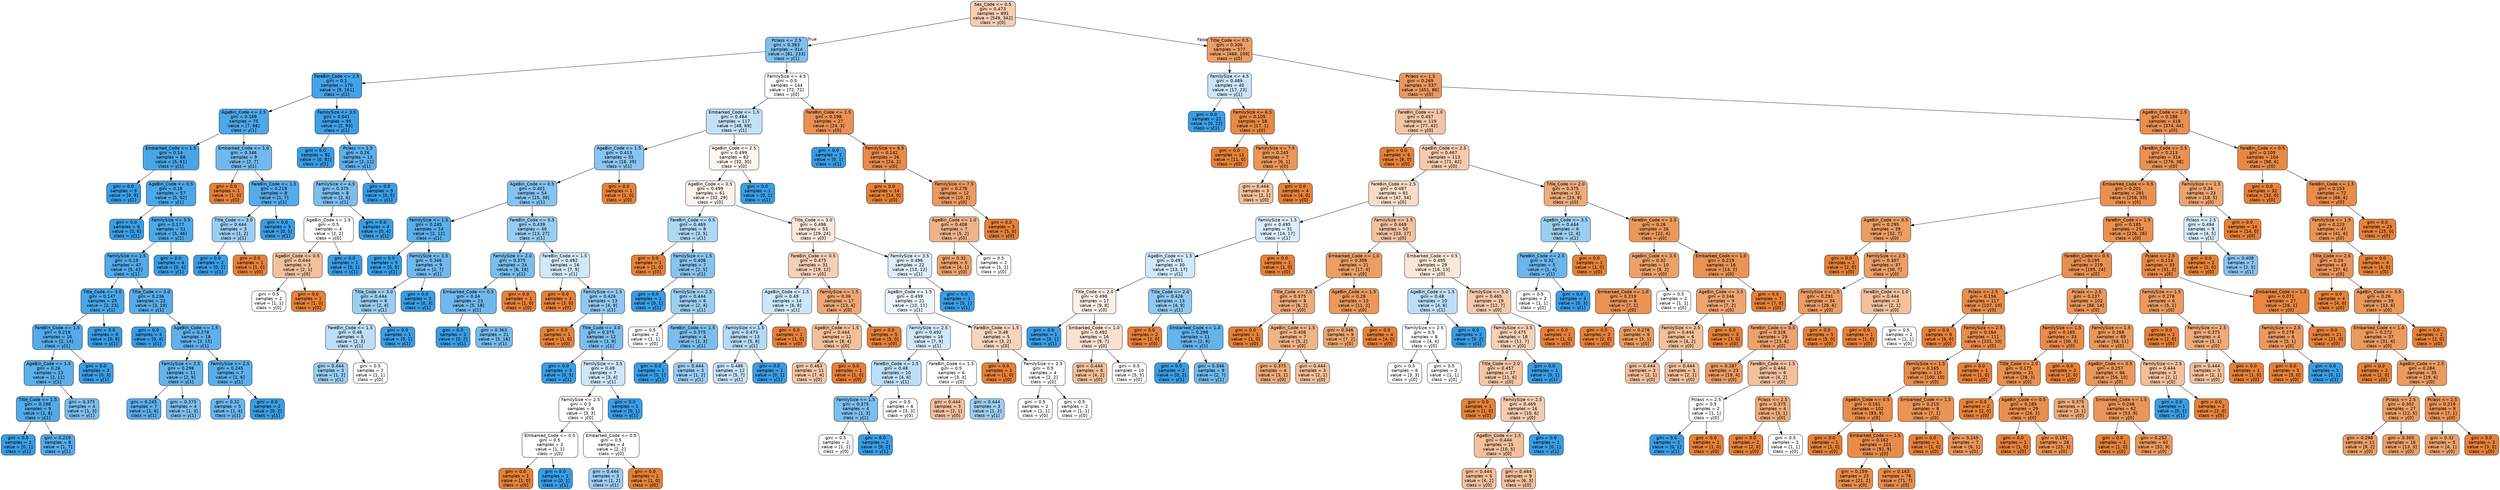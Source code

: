 digraph Tree {
node [shape=box, style="filled, rounded", color="black", fontname=helvetica] ;
edge [fontname=helvetica] ;
0 [label="Sex_Code <= 0.5\ngini = 0.473\nsamples = 891\nvalue = [549, 342]\nclass = y[0]", fillcolor="#e5813960"] ;
1 [label="Pclass <= 2.5\ngini = 0.383\nsamples = 314\nvalue = [81, 233]\nclass = y[1]", fillcolor="#399de5a6"] ;
0 -> 1 [labeldistance=2.5, labelangle=45, headlabel="True"] ;
2 [label="FareBin_Code <= 2.5\ngini = 0.1\nsamples = 170\nvalue = [9, 161]\nclass = y[1]", fillcolor="#399de5f1"] ;
1 -> 2 ;
3 [label="AgeBin_Code <= 2.5\ngini = 0.169\nsamples = 75\nvalue = [7, 68]\nclass = y[1]", fillcolor="#399de5e5"] ;
2 -> 3 ;
4 [label="Embarked_Code <= 1.5\ngini = 0.14\nsamples = 66\nvalue = [5, 61]\nclass = y[1]", fillcolor="#399de5ea"] ;
3 -> 4 ;
5 [label="gini = 0.0\nsamples = 9\nvalue = [0, 9]\nclass = y[1]", fillcolor="#399de5ff"] ;
4 -> 5 ;
6 [label="AgeBin_Code <= 0.5\ngini = 0.16\nsamples = 57\nvalue = [5, 52]\nclass = y[1]", fillcolor="#399de5e6"] ;
4 -> 6 ;
7 [label="gini = 0.0\nsamples = 6\nvalue = [0, 6]\nclass = y[1]", fillcolor="#399de5ff"] ;
6 -> 7 ;
8 [label="FamilySize <= 3.5\ngini = 0.177\nsamples = 51\nvalue = [5, 46]\nclass = y[1]", fillcolor="#399de5e3"] ;
6 -> 8 ;
9 [label="FamilySize <= 1.5\ngini = 0.19\nsamples = 47\nvalue = [5, 42]\nclass = y[1]", fillcolor="#399de5e1"] ;
8 -> 9 ;
10 [label="Title_Code <= 3.0\ngini = 0.147\nsamples = 25\nvalue = [2, 23]\nclass = y[1]", fillcolor="#399de5e9"] ;
9 -> 10 ;
11 [label="FareBin_Code <= 1.5\ngini = 0.219\nsamples = 16\nvalue = [2, 14]\nclass = y[1]", fillcolor="#399de5db"] ;
10 -> 11 ;
12 [label="AgeBin_Code <= 1.5\ngini = 0.26\nsamples = 13\nvalue = [2, 11]\nclass = y[1]", fillcolor="#399de5d1"] ;
11 -> 12 ;
13 [label="Title_Code <= 1.5\ngini = 0.198\nsamples = 9\nvalue = [1, 8]\nclass = y[1]", fillcolor="#399de5df"] ;
12 -> 13 ;
14 [label="gini = 0.0\nsamples = 1\nvalue = [0, 1]\nclass = y[1]", fillcolor="#399de5ff"] ;
13 -> 14 ;
15 [label="gini = 0.219\nsamples = 8\nvalue = [1, 7]\nclass = y[1]", fillcolor="#399de5db"] ;
13 -> 15 ;
16 [label="gini = 0.375\nsamples = 4\nvalue = [1, 3]\nclass = y[1]", fillcolor="#399de5aa"] ;
12 -> 16 ;
17 [label="gini = 0.0\nsamples = 3\nvalue = [0, 3]\nclass = y[1]", fillcolor="#399de5ff"] ;
11 -> 17 ;
18 [label="gini = 0.0\nsamples = 9\nvalue = [0, 9]\nclass = y[1]", fillcolor="#399de5ff"] ;
10 -> 18 ;
19 [label="Title_Code <= 3.0\ngini = 0.236\nsamples = 22\nvalue = [3, 19]\nclass = y[1]", fillcolor="#399de5d7"] ;
9 -> 19 ;
20 [label="gini = 0.0\nsamples = 4\nvalue = [0, 4]\nclass = y[1]", fillcolor="#399de5ff"] ;
19 -> 20 ;
21 [label="AgeBin_Code <= 1.5\ngini = 0.278\nsamples = 18\nvalue = [3, 15]\nclass = y[1]", fillcolor="#399de5cc"] ;
19 -> 21 ;
22 [label="FamilySize <= 2.5\ngini = 0.298\nsamples = 11\nvalue = [2, 9]\nclass = y[1]", fillcolor="#399de5c6"] ;
21 -> 22 ;
23 [label="gini = 0.245\nsamples = 7\nvalue = [1, 6]\nclass = y[1]", fillcolor="#399de5d4"] ;
22 -> 23 ;
24 [label="gini = 0.375\nsamples = 4\nvalue = [1, 3]\nclass = y[1]", fillcolor="#399de5aa"] ;
22 -> 24 ;
25 [label="FamilySize <= 2.5\ngini = 0.245\nsamples = 7\nvalue = [1, 6]\nclass = y[1]", fillcolor="#399de5d4"] ;
21 -> 25 ;
26 [label="gini = 0.32\nsamples = 5\nvalue = [1, 4]\nclass = y[1]", fillcolor="#399de5bf"] ;
25 -> 26 ;
27 [label="gini = 0.0\nsamples = 2\nvalue = [0, 2]\nclass = y[1]", fillcolor="#399de5ff"] ;
25 -> 27 ;
28 [label="gini = 0.0\nsamples = 4\nvalue = [0, 4]\nclass = y[1]", fillcolor="#399de5ff"] ;
8 -> 28 ;
29 [label="Embarked_Code <= 1.0\ngini = 0.346\nsamples = 9\nvalue = [2, 7]\nclass = y[1]", fillcolor="#399de5b6"] ;
3 -> 29 ;
30 [label="gini = 0.0\nsamples = 1\nvalue = [1, 0]\nclass = y[0]", fillcolor="#e58139ff"] ;
29 -> 30 ;
31 [label="FareBin_Code <= 1.5\ngini = 0.219\nsamples = 8\nvalue = [1, 7]\nclass = y[1]", fillcolor="#399de5db"] ;
29 -> 31 ;
32 [label="Title_Code <= 3.0\ngini = 0.444\nsamples = 3\nvalue = [1, 2]\nclass = y[1]", fillcolor="#399de57f"] ;
31 -> 32 ;
33 [label="gini = 0.0\nsamples = 2\nvalue = [0, 2]\nclass = y[1]", fillcolor="#399de5ff"] ;
32 -> 33 ;
34 [label="gini = 0.0\nsamples = 1\nvalue = [1, 0]\nclass = y[0]", fillcolor="#e58139ff"] ;
32 -> 34 ;
35 [label="gini = 0.0\nsamples = 5\nvalue = [0, 5]\nclass = y[1]", fillcolor="#399de5ff"] ;
31 -> 35 ;
36 [label="FamilySize <= 3.5\ngini = 0.041\nsamples = 95\nvalue = [2, 93]\nclass = y[1]", fillcolor="#399de5fa"] ;
2 -> 36 ;
37 [label="gini = 0.0\nsamples = 82\nvalue = [0, 82]\nclass = y[1]", fillcolor="#399de5ff"] ;
36 -> 37 ;
38 [label="Pclass <= 1.5\ngini = 0.26\nsamples = 13\nvalue = [2, 11]\nclass = y[1]", fillcolor="#399de5d1"] ;
36 -> 38 ;
39 [label="FamilySize <= 4.5\ngini = 0.375\nsamples = 8\nvalue = [2, 6]\nclass = y[1]", fillcolor="#399de5aa"] ;
38 -> 39 ;
40 [label="AgeBin_Code <= 1.5\ngini = 0.5\nsamples = 4\nvalue = [2, 2]\nclass = y[0]", fillcolor="#e5813900"] ;
39 -> 40 ;
41 [label="AgeBin_Code <= 0.5\ngini = 0.444\nsamples = 3\nvalue = [2, 1]\nclass = y[0]", fillcolor="#e581397f"] ;
40 -> 41 ;
42 [label="gini = 0.5\nsamples = 2\nvalue = [1, 1]\nclass = y[0]", fillcolor="#e5813900"] ;
41 -> 42 ;
43 [label="gini = 0.0\nsamples = 1\nvalue = [1, 0]\nclass = y[0]", fillcolor="#e58139ff"] ;
41 -> 43 ;
44 [label="gini = 0.0\nsamples = 1\nvalue = [0, 1]\nclass = y[1]", fillcolor="#399de5ff"] ;
40 -> 44 ;
45 [label="gini = 0.0\nsamples = 4\nvalue = [0, 4]\nclass = y[1]", fillcolor="#399de5ff"] ;
39 -> 45 ;
46 [label="gini = 0.0\nsamples = 5\nvalue = [0, 5]\nclass = y[1]", fillcolor="#399de5ff"] ;
38 -> 46 ;
47 [label="FamilySize <= 4.5\ngini = 0.5\nsamples = 144\nvalue = [72, 72]\nclass = y[0]", fillcolor="#e5813900"] ;
1 -> 47 ;
48 [label="Embarked_Code <= 1.5\ngini = 0.484\nsamples = 117\nvalue = [48, 69]\nclass = y[1]", fillcolor="#399de54e"] ;
47 -> 48 ;
49 [label="AgeBin_Code <= 1.5\ngini = 0.413\nsamples = 55\nvalue = [16, 39]\nclass = y[1]", fillcolor="#399de596"] ;
48 -> 49 ;
50 [label="AgeBin_Code <= 0.5\ngini = 0.401\nsamples = 54\nvalue = [15, 39]\nclass = y[1]", fillcolor="#399de59d"] ;
49 -> 50 ;
51 [label="FamilySize <= 1.5\ngini = 0.245\nsamples = 14\nvalue = [2, 12]\nclass = y[1]", fillcolor="#399de5d4"] ;
50 -> 51 ;
52 [label="gini = 0.0\nsamples = 5\nvalue = [0, 5]\nclass = y[1]", fillcolor="#399de5ff"] ;
51 -> 52 ;
53 [label="FamilySize <= 3.5\ngini = 0.346\nsamples = 9\nvalue = [2, 7]\nclass = y[1]", fillcolor="#399de5b6"] ;
51 -> 53 ;
54 [label="Title_Code <= 3.0\ngini = 0.444\nsamples = 6\nvalue = [2, 4]\nclass = y[1]", fillcolor="#399de57f"] ;
53 -> 54 ;
55 [label="FareBin_Code <= 1.5\ngini = 0.48\nsamples = 5\nvalue = [2, 3]\nclass = y[1]", fillcolor="#399de555"] ;
54 -> 55 ;
56 [label="gini = 0.444\nsamples = 3\nvalue = [1, 2]\nclass = y[1]", fillcolor="#399de57f"] ;
55 -> 56 ;
57 [label="gini = 0.5\nsamples = 2\nvalue = [1, 1]\nclass = y[0]", fillcolor="#e5813900"] ;
55 -> 57 ;
58 [label="gini = 0.0\nsamples = 1\nvalue = [0, 1]\nclass = y[1]", fillcolor="#399de5ff"] ;
54 -> 58 ;
59 [label="gini = 0.0\nsamples = 3\nvalue = [0, 3]\nclass = y[1]", fillcolor="#399de5ff"] ;
53 -> 59 ;
60 [label="FareBin_Code <= 0.5\ngini = 0.439\nsamples = 40\nvalue = [13, 27]\nclass = y[1]", fillcolor="#399de584"] ;
50 -> 60 ;
61 [label="FamilySize <= 2.0\ngini = 0.375\nsamples = 24\nvalue = [6, 18]\nclass = y[1]", fillcolor="#399de5aa"] ;
60 -> 61 ;
62 [label="Embarked_Code <= 0.5\ngini = 0.34\nsamples = 23\nvalue = [5, 18]\nclass = y[1]", fillcolor="#399de5b8"] ;
61 -> 62 ;
63 [label="gini = 0.0\nsamples = 2\nvalue = [0, 2]\nclass = y[1]", fillcolor="#399de5ff"] ;
62 -> 63 ;
64 [label="gini = 0.363\nsamples = 21\nvalue = [5, 16]\nclass = y[1]", fillcolor="#399de5af"] ;
62 -> 64 ;
65 [label="gini = 0.0\nsamples = 1\nvalue = [1, 0]\nclass = y[0]", fillcolor="#e58139ff"] ;
61 -> 65 ;
66 [label="FareBin_Code <= 1.5\ngini = 0.492\nsamples = 16\nvalue = [7, 9]\nclass = y[1]", fillcolor="#399de539"] ;
60 -> 66 ;
67 [label="gini = 0.0\nsamples = 3\nvalue = [3, 0]\nclass = y[0]", fillcolor="#e58139ff"] ;
66 -> 67 ;
68 [label="FamilySize <= 1.5\ngini = 0.426\nsamples = 13\nvalue = [4, 9]\nclass = y[1]", fillcolor="#399de58e"] ;
66 -> 68 ;
69 [label="gini = 0.0\nsamples = 1\nvalue = [1, 0]\nclass = y[0]", fillcolor="#e58139ff"] ;
68 -> 69 ;
70 [label="Title_Code <= 3.0\ngini = 0.375\nsamples = 12\nvalue = [3, 9]\nclass = y[1]", fillcolor="#399de5aa"] ;
68 -> 70 ;
71 [label="gini = 0.0\nsamples = 5\nvalue = [0, 5]\nclass = y[1]", fillcolor="#399de5ff"] ;
70 -> 71 ;
72 [label="FamilySize <= 3.5\ngini = 0.49\nsamples = 7\nvalue = [3, 4]\nclass = y[1]", fillcolor="#399de540"] ;
70 -> 72 ;
73 [label="FamilySize <= 2.5\ngini = 0.5\nsamples = 6\nvalue = [3, 3]\nclass = y[0]", fillcolor="#e5813900"] ;
72 -> 73 ;
74 [label="Embarked_Code <= 0.5\ngini = 0.5\nsamples = 2\nvalue = [1, 1]\nclass = y[0]", fillcolor="#e5813900"] ;
73 -> 74 ;
75 [label="gini = 0.0\nsamples = 1\nvalue = [1, 0]\nclass = y[0]", fillcolor="#e58139ff"] ;
74 -> 75 ;
76 [label="gini = 0.0\nsamples = 1\nvalue = [0, 1]\nclass = y[1]", fillcolor="#399de5ff"] ;
74 -> 76 ;
77 [label="Embarked_Code <= 0.5\ngini = 0.5\nsamples = 4\nvalue = [2, 2]\nclass = y[0]", fillcolor="#e5813900"] ;
73 -> 77 ;
78 [label="gini = 0.444\nsamples = 3\nvalue = [1, 2]\nclass = y[1]", fillcolor="#399de57f"] ;
77 -> 78 ;
79 [label="gini = 0.0\nsamples = 1\nvalue = [1, 0]\nclass = y[0]", fillcolor="#e58139ff"] ;
77 -> 79 ;
80 [label="gini = 0.0\nsamples = 1\nvalue = [0, 1]\nclass = y[1]", fillcolor="#399de5ff"] ;
72 -> 80 ;
81 [label="gini = 0.0\nsamples = 1\nvalue = [1, 0]\nclass = y[0]", fillcolor="#e58139ff"] ;
49 -> 81 ;
82 [label="AgeBin_Code <= 2.5\ngini = 0.499\nsamples = 62\nvalue = [32, 30]\nclass = y[0]", fillcolor="#e5813910"] ;
48 -> 82 ;
83 [label="AgeBin_Code <= 0.5\ngini = 0.499\nsamples = 61\nvalue = [32, 29]\nclass = y[0]", fillcolor="#e5813918"] ;
82 -> 83 ;
84 [label="FareBin_Code <= 0.5\ngini = 0.469\nsamples = 8\nvalue = [3, 5]\nclass = y[1]", fillcolor="#399de566"] ;
83 -> 84 ;
85 [label="gini = 0.0\nsamples = 1\nvalue = [1, 0]\nclass = y[0]", fillcolor="#e58139ff"] ;
84 -> 85 ;
86 [label="FamilySize <= 1.5\ngini = 0.408\nsamples = 7\nvalue = [2, 5]\nclass = y[1]", fillcolor="#399de599"] ;
84 -> 86 ;
87 [label="gini = 0.0\nsamples = 1\nvalue = [0, 1]\nclass = y[1]", fillcolor="#399de5ff"] ;
86 -> 87 ;
88 [label="FamilySize <= 2.5\ngini = 0.444\nsamples = 6\nvalue = [2, 4]\nclass = y[1]", fillcolor="#399de57f"] ;
86 -> 88 ;
89 [label="gini = 0.5\nsamples = 2\nvalue = [1, 1]\nclass = y[0]", fillcolor="#e5813900"] ;
88 -> 89 ;
90 [label="FareBin_Code <= 1.5\ngini = 0.375\nsamples = 4\nvalue = [1, 3]\nclass = y[1]", fillcolor="#399de5aa"] ;
88 -> 90 ;
91 [label="gini = 0.0\nsamples = 1\nvalue = [0, 1]\nclass = y[1]", fillcolor="#399de5ff"] ;
90 -> 91 ;
92 [label="gini = 0.444\nsamples = 3\nvalue = [1, 2]\nclass = y[1]", fillcolor="#399de57f"] ;
90 -> 92 ;
93 [label="Title_Code <= 3.0\ngini = 0.496\nsamples = 53\nvalue = [29, 24]\nclass = y[0]", fillcolor="#e581392c"] ;
83 -> 93 ;
94 [label="FareBin_Code <= 0.5\ngini = 0.475\nsamples = 31\nvalue = [19, 12]\nclass = y[0]", fillcolor="#e581395e"] ;
93 -> 94 ;
95 [label="AgeBin_Code <= 1.5\ngini = 0.49\nsamples = 14\nvalue = [6, 8]\nclass = y[1]", fillcolor="#399de540"] ;
94 -> 95 ;
96 [label="FamilySize <= 1.5\ngini = 0.473\nsamples = 13\nvalue = [5, 8]\nclass = y[1]", fillcolor="#399de560"] ;
95 -> 96 ;
97 [label="gini = 0.486\nsamples = 12\nvalue = [5, 7]\nclass = y[1]", fillcolor="#399de549"] ;
96 -> 97 ;
98 [label="gini = 0.0\nsamples = 1\nvalue = [0, 1]\nclass = y[1]", fillcolor="#399de5ff"] ;
96 -> 98 ;
99 [label="gini = 0.0\nsamples = 1\nvalue = [1, 0]\nclass = y[0]", fillcolor="#e58139ff"] ;
95 -> 99 ;
100 [label="FamilySize <= 1.5\ngini = 0.36\nsamples = 17\nvalue = [13, 4]\nclass = y[0]", fillcolor="#e58139b1"] ;
94 -> 100 ;
101 [label="AgeBin_Code <= 1.5\ngini = 0.444\nsamples = 12\nvalue = [8, 4]\nclass = y[0]", fillcolor="#e581397f"] ;
100 -> 101 ;
102 [label="gini = 0.463\nsamples = 11\nvalue = [7, 4]\nclass = y[0]", fillcolor="#e581396d"] ;
101 -> 102 ;
103 [label="gini = 0.0\nsamples = 1\nvalue = [1, 0]\nclass = y[0]", fillcolor="#e58139ff"] ;
101 -> 103 ;
104 [label="gini = 0.0\nsamples = 5\nvalue = [5, 0]\nclass = y[0]", fillcolor="#e58139ff"] ;
100 -> 104 ;
105 [label="FamilySize <= 3.5\ngini = 0.496\nsamples = 22\nvalue = [10, 12]\nclass = y[1]", fillcolor="#399de52a"] ;
93 -> 105 ;
106 [label="AgeBin_Code <= 1.5\ngini = 0.499\nsamples = 21\nvalue = [10, 11]\nclass = y[1]", fillcolor="#399de517"] ;
105 -> 106 ;
107 [label="FamilySize <= 2.5\ngini = 0.492\nsamples = 16\nvalue = [7, 9]\nclass = y[1]", fillcolor="#399de539"] ;
106 -> 107 ;
108 [label="FareBin_Code <= 1.5\ngini = 0.48\nsamples = 10\nvalue = [4, 6]\nclass = y[1]", fillcolor="#399de555"] ;
107 -> 108 ;
109 [label="FamilySize <= 1.5\ngini = 0.375\nsamples = 4\nvalue = [1, 3]\nclass = y[1]", fillcolor="#399de5aa"] ;
108 -> 109 ;
110 [label="gini = 0.5\nsamples = 2\nvalue = [1, 1]\nclass = y[0]", fillcolor="#e5813900"] ;
109 -> 110 ;
111 [label="gini = 0.0\nsamples = 2\nvalue = [0, 2]\nclass = y[1]", fillcolor="#399de5ff"] ;
109 -> 111 ;
112 [label="gini = 0.5\nsamples = 6\nvalue = [3, 3]\nclass = y[0]", fillcolor="#e5813900"] ;
108 -> 112 ;
113 [label="FareBin_Code <= 1.5\ngini = 0.5\nsamples = 6\nvalue = [3, 3]\nclass = y[0]", fillcolor="#e5813900"] ;
107 -> 113 ;
114 [label="gini = 0.444\nsamples = 3\nvalue = [2, 1]\nclass = y[0]", fillcolor="#e581397f"] ;
113 -> 114 ;
115 [label="gini = 0.444\nsamples = 3\nvalue = [1, 2]\nclass = y[1]", fillcolor="#399de57f"] ;
113 -> 115 ;
116 [label="FareBin_Code <= 1.5\ngini = 0.48\nsamples = 5\nvalue = [3, 2]\nclass = y[0]", fillcolor="#e5813955"] ;
106 -> 116 ;
117 [label="gini = 0.0\nsamples = 1\nvalue = [1, 0]\nclass = y[0]", fillcolor="#e58139ff"] ;
116 -> 117 ;
118 [label="FamilySize <= 2.5\ngini = 0.5\nsamples = 4\nvalue = [2, 2]\nclass = y[0]", fillcolor="#e5813900"] ;
116 -> 118 ;
119 [label="gini = 0.5\nsamples = 2\nvalue = [1, 1]\nclass = y[0]", fillcolor="#e5813900"] ;
118 -> 119 ;
120 [label="gini = 0.5\nsamples = 2\nvalue = [1, 1]\nclass = y[0]", fillcolor="#e5813900"] ;
118 -> 120 ;
121 [label="gini = 0.0\nsamples = 1\nvalue = [0, 1]\nclass = y[1]", fillcolor="#399de5ff"] ;
105 -> 121 ;
122 [label="gini = 0.0\nsamples = 1\nvalue = [0, 1]\nclass = y[1]", fillcolor="#399de5ff"] ;
82 -> 122 ;
123 [label="FareBin_Code <= 1.5\ngini = 0.198\nsamples = 27\nvalue = [24, 3]\nclass = y[0]", fillcolor="#e58139df"] ;
47 -> 123 ;
124 [label="gini = 0.0\nsamples = 1\nvalue = [0, 1]\nclass = y[1]", fillcolor="#399de5ff"] ;
123 -> 124 ;
125 [label="FamilySize <= 6.5\ngini = 0.142\nsamples = 26\nvalue = [24, 2]\nclass = y[0]", fillcolor="#e58139ea"] ;
123 -> 125 ;
126 [label="gini = 0.0\nsamples = 14\nvalue = [14, 0]\nclass = y[0]", fillcolor="#e58139ff"] ;
125 -> 126 ;
127 [label="FamilySize <= 7.5\ngini = 0.278\nsamples = 12\nvalue = [10, 2]\nclass = y[0]", fillcolor="#e58139cc"] ;
125 -> 127 ;
128 [label="AgeBin_Code <= 1.0\ngini = 0.408\nsamples = 7\nvalue = [5, 2]\nclass = y[0]", fillcolor="#e5813999"] ;
127 -> 128 ;
129 [label="gini = 0.32\nsamples = 5\nvalue = [4, 1]\nclass = y[0]", fillcolor="#e58139bf"] ;
128 -> 129 ;
130 [label="gini = 0.5\nsamples = 2\nvalue = [1, 1]\nclass = y[0]", fillcolor="#e5813900"] ;
128 -> 130 ;
131 [label="gini = 0.0\nsamples = 5\nvalue = [5, 0]\nclass = y[0]", fillcolor="#e58139ff"] ;
127 -> 131 ;
132 [label="Title_Code <= 0.5\ngini = 0.306\nsamples = 577\nvalue = [468, 109]\nclass = y[0]", fillcolor="#e58139c4"] ;
0 -> 132 [labeldistance=2.5, labelangle=-45, headlabel="False"] ;
133 [label="FamilySize <= 4.5\ngini = 0.489\nsamples = 40\nvalue = [17, 23]\nclass = y[1]", fillcolor="#399de543"] ;
132 -> 133 ;
134 [label="gini = 0.0\nsamples = 22\nvalue = [0, 22]\nclass = y[1]", fillcolor="#399de5ff"] ;
133 -> 134 ;
135 [label="FamilySize <= 6.5\ngini = 0.105\nsamples = 18\nvalue = [17, 1]\nclass = y[0]", fillcolor="#e58139f0"] ;
133 -> 135 ;
136 [label="gini = 0.0\nsamples = 11\nvalue = [11, 0]\nclass = y[0]", fillcolor="#e58139ff"] ;
135 -> 136 ;
137 [label="FamilySize <= 7.5\ngini = 0.245\nsamples = 7\nvalue = [6, 1]\nclass = y[0]", fillcolor="#e58139d4"] ;
135 -> 137 ;
138 [label="gini = 0.444\nsamples = 3\nvalue = [2, 1]\nclass = y[0]", fillcolor="#e581397f"] ;
137 -> 138 ;
139 [label="gini = 0.0\nsamples = 4\nvalue = [4, 0]\nclass = y[0]", fillcolor="#e58139ff"] ;
137 -> 139 ;
140 [label="Pclass <= 1.5\ngini = 0.269\nsamples = 537\nvalue = [451, 86]\nclass = y[0]", fillcolor="#e58139ce"] ;
132 -> 140 ;
141 [label="FareBin_Code <= 1.0\ngini = 0.457\nsamples = 119\nvalue = [77, 42]\nclass = y[0]", fillcolor="#e5813974"] ;
140 -> 141 ;
142 [label="gini = 0.0\nsamples = 6\nvalue = [6, 0]\nclass = y[0]", fillcolor="#e58139ff"] ;
141 -> 142 ;
143 [label="AgeBin_Code <= 2.5\ngini = 0.467\nsamples = 113\nvalue = [71, 42]\nclass = y[0]", fillcolor="#e5813968"] ;
141 -> 143 ;
144 [label="FareBin_Code <= 2.5\ngini = 0.487\nsamples = 81\nvalue = [47, 34]\nclass = y[0]", fillcolor="#e5813947"] ;
143 -> 144 ;
145 [label="FamilySize <= 1.5\ngini = 0.495\nsamples = 31\nvalue = [14, 17]\nclass = y[1]", fillcolor="#399de52d"] ;
144 -> 145 ;
146 [label="AgeBin_Code <= 1.5\ngini = 0.491\nsamples = 30\nvalue = [13, 17]\nclass = y[1]", fillcolor="#399de53c"] ;
145 -> 146 ;
147 [label="Title_Code <= 2.0\ngini = 0.498\nsamples = 17\nvalue = [9, 8]\nclass = y[0]", fillcolor="#e581391c"] ;
146 -> 147 ;
148 [label="gini = 0.0\nsamples = 1\nvalue = [0, 1]\nclass = y[1]", fillcolor="#399de5ff"] ;
147 -> 148 ;
149 [label="Embarked_Code <= 1.0\ngini = 0.492\nsamples = 16\nvalue = [9, 7]\nclass = y[0]", fillcolor="#e5813939"] ;
147 -> 149 ;
150 [label="gini = 0.444\nsamples = 6\nvalue = [4, 2]\nclass = y[0]", fillcolor="#e581397f"] ;
149 -> 150 ;
151 [label="gini = 0.5\nsamples = 10\nvalue = [5, 5]\nclass = y[0]", fillcolor="#e5813900"] ;
149 -> 151 ;
152 [label="Title_Code <= 2.0\ngini = 0.426\nsamples = 13\nvalue = [4, 9]\nclass = y[1]", fillcolor="#399de58e"] ;
146 -> 152 ;
153 [label="gini = 0.0\nsamples = 2\nvalue = [2, 0]\nclass = y[0]", fillcolor="#e58139ff"] ;
152 -> 153 ;
154 [label="Embarked_Code <= 1.0\ngini = 0.298\nsamples = 11\nvalue = [2, 9]\nclass = y[1]", fillcolor="#399de5c6"] ;
152 -> 154 ;
155 [label="gini = 0.0\nsamples = 2\nvalue = [0, 2]\nclass = y[1]", fillcolor="#399de5ff"] ;
154 -> 155 ;
156 [label="gini = 0.346\nsamples = 9\nvalue = [2, 7]\nclass = y[1]", fillcolor="#399de5b6"] ;
154 -> 156 ;
157 [label="gini = 0.0\nsamples = 1\nvalue = [1, 0]\nclass = y[0]", fillcolor="#e58139ff"] ;
145 -> 157 ;
158 [label="FamilySize <= 1.5\ngini = 0.449\nsamples = 50\nvalue = [33, 17]\nclass = y[0]", fillcolor="#e581397c"] ;
144 -> 158 ;
159 [label="Embarked_Code <= 1.0\ngini = 0.308\nsamples = 21\nvalue = [17, 4]\nclass = y[0]", fillcolor="#e58139c3"] ;
158 -> 159 ;
160 [label="Title_Code <= 2.0\ngini = 0.375\nsamples = 8\nvalue = [6, 2]\nclass = y[0]", fillcolor="#e58139aa"] ;
159 -> 160 ;
161 [label="gini = 0.0\nsamples = 1\nvalue = [1, 0]\nclass = y[0]", fillcolor="#e58139ff"] ;
160 -> 161 ;
162 [label="AgeBin_Code <= 1.5\ngini = 0.408\nsamples = 7\nvalue = [5, 2]\nclass = y[0]", fillcolor="#e5813999"] ;
160 -> 162 ;
163 [label="gini = 0.375\nsamples = 4\nvalue = [3, 1]\nclass = y[0]", fillcolor="#e58139aa"] ;
162 -> 163 ;
164 [label="gini = 0.444\nsamples = 3\nvalue = [2, 1]\nclass = y[0]", fillcolor="#e581397f"] ;
162 -> 164 ;
165 [label="AgeBin_Code <= 1.5\ngini = 0.26\nsamples = 13\nvalue = [11, 2]\nclass = y[0]", fillcolor="#e58139d1"] ;
159 -> 165 ;
166 [label="gini = 0.346\nsamples = 9\nvalue = [7, 2]\nclass = y[0]", fillcolor="#e58139b6"] ;
165 -> 166 ;
167 [label="gini = 0.0\nsamples = 4\nvalue = [4, 0]\nclass = y[0]", fillcolor="#e58139ff"] ;
165 -> 167 ;
168 [label="Embarked_Code <= 0.5\ngini = 0.495\nsamples = 29\nvalue = [16, 13]\nclass = y[0]", fillcolor="#e5813930"] ;
158 -> 168 ;
169 [label="AgeBin_Code <= 1.5\ngini = 0.48\nsamples = 10\nvalue = [4, 6]\nclass = y[1]", fillcolor="#399de555"] ;
168 -> 169 ;
170 [label="FamilySize <= 2.5\ngini = 0.5\nsamples = 8\nvalue = [4, 4]\nclass = y[0]", fillcolor="#e5813900"] ;
169 -> 170 ;
171 [label="gini = 0.5\nsamples = 6\nvalue = [3, 3]\nclass = y[0]", fillcolor="#e5813900"] ;
170 -> 171 ;
172 [label="gini = 0.5\nsamples = 2\nvalue = [1, 1]\nclass = y[0]", fillcolor="#e5813900"] ;
170 -> 172 ;
173 [label="gini = 0.0\nsamples = 2\nvalue = [0, 2]\nclass = y[1]", fillcolor="#399de5ff"] ;
169 -> 173 ;
174 [label="FamilySize <= 5.0\ngini = 0.465\nsamples = 19\nvalue = [12, 7]\nclass = y[0]", fillcolor="#e581396a"] ;
168 -> 174 ;
175 [label="FamilySize <= 3.5\ngini = 0.475\nsamples = 18\nvalue = [11, 7]\nclass = y[0]", fillcolor="#e581395d"] ;
174 -> 175 ;
176 [label="Title_Code <= 2.0\ngini = 0.457\nsamples = 17\nvalue = [11, 6]\nclass = y[0]", fillcolor="#e5813974"] ;
175 -> 176 ;
177 [label="gini = 0.0\nsamples = 1\nvalue = [1, 0]\nclass = y[0]", fillcolor="#e58139ff"] ;
176 -> 177 ;
178 [label="FamilySize <= 2.5\ngini = 0.469\nsamples = 16\nvalue = [10, 6]\nclass = y[0]", fillcolor="#e5813966"] ;
176 -> 178 ;
179 [label="AgeBin_Code <= 1.5\ngini = 0.444\nsamples = 15\nvalue = [10, 5]\nclass = y[0]", fillcolor="#e581397f"] ;
178 -> 179 ;
180 [label="gini = 0.444\nsamples = 6\nvalue = [4, 2]\nclass = y[0]", fillcolor="#e581397f"] ;
179 -> 180 ;
181 [label="gini = 0.444\nsamples = 9\nvalue = [6, 3]\nclass = y[0]", fillcolor="#e581397f"] ;
179 -> 181 ;
182 [label="gini = 0.0\nsamples = 1\nvalue = [0, 1]\nclass = y[1]", fillcolor="#399de5ff"] ;
178 -> 182 ;
183 [label="gini = 0.0\nsamples = 1\nvalue = [0, 1]\nclass = y[1]", fillcolor="#399de5ff"] ;
175 -> 183 ;
184 [label="gini = 0.0\nsamples = 1\nvalue = [1, 0]\nclass = y[0]", fillcolor="#e58139ff"] ;
174 -> 184 ;
185 [label="Title_Code <= 2.0\ngini = 0.375\nsamples = 32\nvalue = [24, 8]\nclass = y[0]", fillcolor="#e58139aa"] ;
143 -> 185 ;
186 [label="AgeBin_Code <= 3.5\ngini = 0.444\nsamples = 6\nvalue = [2, 4]\nclass = y[1]", fillcolor="#399de57f"] ;
185 -> 186 ;
187 [label="FareBin_Code <= 2.5\ngini = 0.32\nsamples = 5\nvalue = [1, 4]\nclass = y[1]", fillcolor="#399de5bf"] ;
186 -> 187 ;
188 [label="gini = 0.5\nsamples = 2\nvalue = [1, 1]\nclass = y[0]", fillcolor="#e5813900"] ;
187 -> 188 ;
189 [label="gini = 0.0\nsamples = 3\nvalue = [0, 3]\nclass = y[1]", fillcolor="#399de5ff"] ;
187 -> 189 ;
190 [label="gini = 0.0\nsamples = 1\nvalue = [1, 0]\nclass = y[0]", fillcolor="#e58139ff"] ;
186 -> 190 ;
191 [label="FareBin_Code <= 2.5\ngini = 0.26\nsamples = 26\nvalue = [22, 4]\nclass = y[0]", fillcolor="#e58139d1"] ;
185 -> 191 ;
192 [label="AgeBin_Code <= 3.5\ngini = 0.32\nsamples = 10\nvalue = [8, 2]\nclass = y[0]", fillcolor="#e58139bf"] ;
191 -> 192 ;
193 [label="Embarked_Code <= 1.0\ngini = 0.219\nsamples = 8\nvalue = [7, 1]\nclass = y[0]", fillcolor="#e58139db"] ;
192 -> 193 ;
194 [label="gini = 0.0\nsamples = 2\nvalue = [2, 0]\nclass = y[0]", fillcolor="#e58139ff"] ;
193 -> 194 ;
195 [label="gini = 0.278\nsamples = 6\nvalue = [5, 1]\nclass = y[0]", fillcolor="#e58139cc"] ;
193 -> 195 ;
196 [label="gini = 0.5\nsamples = 2\nvalue = [1, 1]\nclass = y[0]", fillcolor="#e5813900"] ;
192 -> 196 ;
197 [label="Embarked_Code <= 1.0\ngini = 0.219\nsamples = 16\nvalue = [14, 2]\nclass = y[0]", fillcolor="#e58139db"] ;
191 -> 197 ;
198 [label="AgeBin_Code <= 3.5\ngini = 0.346\nsamples = 9\nvalue = [7, 2]\nclass = y[0]", fillcolor="#e58139b6"] ;
197 -> 198 ;
199 [label="FamilySize <= 2.5\ngini = 0.444\nsamples = 6\nvalue = [4, 2]\nclass = y[0]", fillcolor="#e581397f"] ;
198 -> 199 ;
200 [label="gini = 0.444\nsamples = 3\nvalue = [2, 1]\nclass = y[0]", fillcolor="#e581397f"] ;
199 -> 200 ;
201 [label="gini = 0.444\nsamples = 3\nvalue = [2, 1]\nclass = y[0]", fillcolor="#e581397f"] ;
199 -> 201 ;
202 [label="gini = 0.0\nsamples = 3\nvalue = [3, 0]\nclass = y[0]", fillcolor="#e58139ff"] ;
198 -> 202 ;
203 [label="gini = 0.0\nsamples = 7\nvalue = [7, 0]\nclass = y[0]", fillcolor="#e58139ff"] ;
197 -> 203 ;
204 [label="AgeBin_Code <= 1.5\ngini = 0.188\nsamples = 418\nvalue = [374, 44]\nclass = y[0]", fillcolor="#e58139e1"] ;
140 -> 204 ;
205 [label="FareBin_Code <= 2.5\ngini = 0.213\nsamples = 314\nvalue = [276, 38]\nclass = y[0]", fillcolor="#e58139dc"] ;
204 -> 205 ;
206 [label="Embarked_Code <= 0.5\ngini = 0.201\nsamples = 291\nvalue = [258, 33]\nclass = y[0]", fillcolor="#e58139de"] ;
205 -> 206 ;
207 [label="AgeBin_Code <= 0.5\ngini = 0.295\nsamples = 39\nvalue = [32, 7]\nclass = y[0]", fillcolor="#e58139c7"] ;
206 -> 207 ;
208 [label="gini = 0.0\nsamples = 2\nvalue = [2, 0]\nclass = y[0]", fillcolor="#e58139ff"] ;
207 -> 208 ;
209 [label="FamilySize <= 2.5\ngini = 0.307\nsamples = 37\nvalue = [30, 7]\nclass = y[0]", fillcolor="#e58139c4"] ;
207 -> 209 ;
210 [label="FamilySize <= 1.5\ngini = 0.291\nsamples = 34\nvalue = [28, 6]\nclass = y[0]", fillcolor="#e58139c8"] ;
209 -> 210 ;
211 [label="FareBin_Code <= 0.5\ngini = 0.328\nsamples = 29\nvalue = [23, 6]\nclass = y[0]", fillcolor="#e58139bc"] ;
210 -> 211 ;
212 [label="gini = 0.287\nsamples = 23\nvalue = [19, 4]\nclass = y[0]", fillcolor="#e58139c9"] ;
211 -> 212 ;
213 [label="FareBin_Code <= 1.5\ngini = 0.444\nsamples = 6\nvalue = [4, 2]\nclass = y[0]", fillcolor="#e581397f"] ;
211 -> 213 ;
214 [label="Pclass <= 2.5\ngini = 0.5\nsamples = 2\nvalue = [1, 1]\nclass = y[0]", fillcolor="#e5813900"] ;
213 -> 214 ;
215 [label="gini = 0.0\nsamples = 1\nvalue = [0, 1]\nclass = y[1]", fillcolor="#399de5ff"] ;
214 -> 215 ;
216 [label="gini = 0.0\nsamples = 1\nvalue = [1, 0]\nclass = y[0]", fillcolor="#e58139ff"] ;
214 -> 216 ;
217 [label="Pclass <= 2.5\ngini = 0.375\nsamples = 4\nvalue = [3, 1]\nclass = y[0]", fillcolor="#e58139aa"] ;
213 -> 217 ;
218 [label="gini = 0.0\nsamples = 2\nvalue = [2, 0]\nclass = y[0]", fillcolor="#e58139ff"] ;
217 -> 218 ;
219 [label="gini = 0.5\nsamples = 2\nvalue = [1, 1]\nclass = y[0]", fillcolor="#e5813900"] ;
217 -> 219 ;
220 [label="gini = 0.0\nsamples = 5\nvalue = [5, 0]\nclass = y[0]", fillcolor="#e58139ff"] ;
210 -> 220 ;
221 [label="FareBin_Code <= 1.0\ngini = 0.444\nsamples = 3\nvalue = [2, 1]\nclass = y[0]", fillcolor="#e581397f"] ;
209 -> 221 ;
222 [label="gini = 0.0\nsamples = 1\nvalue = [1, 0]\nclass = y[0]", fillcolor="#e58139ff"] ;
221 -> 222 ;
223 [label="gini = 0.5\nsamples = 2\nvalue = [1, 1]\nclass = y[0]", fillcolor="#e5813900"] ;
221 -> 223 ;
224 [label="FareBin_Code <= 1.5\ngini = 0.185\nsamples = 252\nvalue = [226, 26]\nclass = y[0]", fillcolor="#e58139e2"] ;
206 -> 224 ;
225 [label="FareBin_Code <= 0.5\ngini = 0.195\nsamples = 219\nvalue = [195, 24]\nclass = y[0]", fillcolor="#e58139e0"] ;
224 -> 225 ;
226 [label="Pclass <= 2.5\ngini = 0.156\nsamples = 117\nvalue = [107, 10]\nclass = y[0]", fillcolor="#e58139e7"] ;
225 -> 226 ;
227 [label="gini = 0.0\nsamples = 6\nvalue = [6, 0]\nclass = y[0]", fillcolor="#e58139ff"] ;
226 -> 227 ;
228 [label="FamilySize <= 2.5\ngini = 0.164\nsamples = 111\nvalue = [101, 10]\nclass = y[0]", fillcolor="#e58139e6"] ;
226 -> 228 ;
229 [label="FamilySize <= 1.5\ngini = 0.165\nsamples = 110\nvalue = [100, 10]\nclass = y[0]", fillcolor="#e58139e6"] ;
228 -> 229 ;
230 [label="AgeBin_Code <= 0.5\ngini = 0.161\nsamples = 102\nvalue = [93, 9]\nclass = y[0]", fillcolor="#e58139e6"] ;
229 -> 230 ;
231 [label="gini = 0.0\nsamples = 1\nvalue = [1, 0]\nclass = y[0]", fillcolor="#e58139ff"] ;
230 -> 231 ;
232 [label="Embarked_Code <= 1.5\ngini = 0.162\nsamples = 101\nvalue = [92, 9]\nclass = y[0]", fillcolor="#e58139e6"] ;
230 -> 232 ;
233 [label="gini = 0.159\nsamples = 23\nvalue = [21, 2]\nclass = y[0]", fillcolor="#e58139e7"] ;
232 -> 233 ;
234 [label="gini = 0.163\nsamples = 78\nvalue = [71, 7]\nclass = y[0]", fillcolor="#e58139e6"] ;
232 -> 234 ;
235 [label="Embarked_Code <= 1.5\ngini = 0.219\nsamples = 8\nvalue = [7, 1]\nclass = y[0]", fillcolor="#e58139db"] ;
229 -> 235 ;
236 [label="gini = 0.0\nsamples = 1\nvalue = [1, 0]\nclass = y[0]", fillcolor="#e58139ff"] ;
235 -> 236 ;
237 [label="gini = 0.245\nsamples = 7\nvalue = [6, 1]\nclass = y[0]", fillcolor="#e58139d4"] ;
235 -> 237 ;
238 [label="gini = 0.0\nsamples = 1\nvalue = [1, 0]\nclass = y[0]", fillcolor="#e58139ff"] ;
228 -> 238 ;
239 [label="Pclass <= 2.5\ngini = 0.237\nsamples = 102\nvalue = [88, 14]\nclass = y[0]", fillcolor="#e58139d6"] ;
225 -> 239 ;
240 [label="FamilySize <= 1.5\ngini = 0.165\nsamples = 33\nvalue = [30, 3]\nclass = y[0]", fillcolor="#e58139e6"] ;
239 -> 240 ;
241 [label="Title_Code <= 2.0\ngini = 0.175\nsamples = 31\nvalue = [28, 3]\nclass = y[0]", fillcolor="#e58139e4"] ;
240 -> 241 ;
242 [label="gini = 0.0\nsamples = 2\nvalue = [2, 0]\nclass = y[0]", fillcolor="#e58139ff"] ;
241 -> 242 ;
243 [label="AgeBin_Code <= 0.5\ngini = 0.185\nsamples = 29\nvalue = [26, 3]\nclass = y[0]", fillcolor="#e58139e2"] ;
241 -> 243 ;
244 [label="gini = 0.0\nsamples = 1\nvalue = [1, 0]\nclass = y[0]", fillcolor="#e58139ff"] ;
243 -> 244 ;
245 [label="gini = 0.191\nsamples = 28\nvalue = [25, 3]\nclass = y[0]", fillcolor="#e58139e0"] ;
243 -> 245 ;
246 [label="gini = 0.0\nsamples = 2\nvalue = [2, 0]\nclass = y[0]", fillcolor="#e58139ff"] ;
240 -> 246 ;
247 [label="FamilySize <= 1.5\ngini = 0.268\nsamples = 69\nvalue = [58, 11]\nclass = y[0]", fillcolor="#e58139cf"] ;
239 -> 247 ;
248 [label="AgeBin_Code <= 0.5\ngini = 0.257\nsamples = 66\nvalue = [56, 10]\nclass = y[0]", fillcolor="#e58139d1"] ;
247 -> 248 ;
249 [label="gini = 0.375\nsamples = 4\nvalue = [3, 1]\nclass = y[0]", fillcolor="#e58139aa"] ;
248 -> 249 ;
250 [label="Embarked_Code <= 1.5\ngini = 0.248\nsamples = 62\nvalue = [53, 9]\nclass = y[0]", fillcolor="#e58139d4"] ;
248 -> 250 ;
251 [label="gini = 0.0\nsamples = 1\nvalue = [1, 0]\nclass = y[0]", fillcolor="#e58139ff"] ;
250 -> 251 ;
252 [label="gini = 0.252\nsamples = 61\nvalue = [52, 9]\nclass = y[0]", fillcolor="#e58139d3"] ;
250 -> 252 ;
253 [label="FamilySize <= 2.5\ngini = 0.444\nsamples = 3\nvalue = [2, 1]\nclass = y[0]", fillcolor="#e581397f"] ;
247 -> 253 ;
254 [label="gini = 0.0\nsamples = 1\nvalue = [0, 1]\nclass = y[1]", fillcolor="#399de5ff"] ;
253 -> 254 ;
255 [label="gini = 0.0\nsamples = 2\nvalue = [2, 0]\nclass = y[0]", fillcolor="#e58139ff"] ;
253 -> 255 ;
256 [label="Pclass <= 2.5\ngini = 0.114\nsamples = 33\nvalue = [31, 2]\nclass = y[0]", fillcolor="#e58139ef"] ;
224 -> 256 ;
257 [label="FamilySize <= 1.5\ngini = 0.278\nsamples = 6\nvalue = [5, 1]\nclass = y[0]", fillcolor="#e58139cc"] ;
256 -> 257 ;
258 [label="gini = 0.0\nsamples = 2\nvalue = [2, 0]\nclass = y[0]", fillcolor="#e58139ff"] ;
257 -> 258 ;
259 [label="FamilySize <= 2.5\ngini = 0.375\nsamples = 4\nvalue = [3, 1]\nclass = y[0]", fillcolor="#e58139aa"] ;
257 -> 259 ;
260 [label="gini = 0.444\nsamples = 3\nvalue = [2, 1]\nclass = y[0]", fillcolor="#e581397f"] ;
259 -> 260 ;
261 [label="gini = 0.0\nsamples = 1\nvalue = [1, 0]\nclass = y[0]", fillcolor="#e58139ff"] ;
259 -> 261 ;
262 [label="Embarked_Code <= 1.5\ngini = 0.071\nsamples = 27\nvalue = [26, 1]\nclass = y[0]", fillcolor="#e58139f5"] ;
256 -> 262 ;
263 [label="FamilySize <= 2.5\ngini = 0.278\nsamples = 6\nvalue = [5, 1]\nclass = y[0]", fillcolor="#e58139cc"] ;
262 -> 263 ;
264 [label="gini = 0.0\nsamples = 5\nvalue = [5, 0]\nclass = y[0]", fillcolor="#e58139ff"] ;
263 -> 264 ;
265 [label="gini = 0.0\nsamples = 1\nvalue = [0, 1]\nclass = y[1]", fillcolor="#399de5ff"] ;
263 -> 265 ;
266 [label="gini = 0.0\nsamples = 21\nvalue = [21, 0]\nclass = y[0]", fillcolor="#e58139ff"] ;
262 -> 266 ;
267 [label="FamilySize <= 1.5\ngini = 0.34\nsamples = 23\nvalue = [18, 5]\nclass = y[0]", fillcolor="#e58139b8"] ;
205 -> 267 ;
268 [label="Pclass <= 2.5\ngini = 0.494\nsamples = 9\nvalue = [4, 5]\nclass = y[1]", fillcolor="#399de533"] ;
267 -> 268 ;
269 [label="gini = 0.0\nsamples = 2\nvalue = [2, 0]\nclass = y[0]", fillcolor="#e58139ff"] ;
268 -> 269 ;
270 [label="gini = 0.408\nsamples = 7\nvalue = [2, 5]\nclass = y[1]", fillcolor="#399de599"] ;
268 -> 270 ;
271 [label="gini = 0.0\nsamples = 14\nvalue = [14, 0]\nclass = y[0]", fillcolor="#e58139ff"] ;
267 -> 271 ;
272 [label="FareBin_Code <= 0.5\ngini = 0.109\nsamples = 104\nvalue = [98, 6]\nclass = y[0]", fillcolor="#e58139ef"] ;
204 -> 272 ;
273 [label="gini = 0.0\nsamples = 32\nvalue = [32, 0]\nclass = y[0]", fillcolor="#e58139ff"] ;
272 -> 273 ;
274 [label="FareBin_Code <= 1.5\ngini = 0.153\nsamples = 72\nvalue = [66, 6]\nclass = y[0]", fillcolor="#e58139e8"] ;
272 -> 274 ;
275 [label="FamilySize <= 1.5\ngini = 0.223\nsamples = 47\nvalue = [41, 6]\nclass = y[0]", fillcolor="#e58139da"] ;
274 -> 275 ;
276 [label="Title_Code <= 2.0\ngini = 0.24\nsamples = 43\nvalue = [37, 6]\nclass = y[0]", fillcolor="#e58139d6"] ;
275 -> 276 ;
277 [label="gini = 0.0\nsamples = 4\nvalue = [4, 0]\nclass = y[0]", fillcolor="#e58139ff"] ;
276 -> 277 ;
278 [label="AgeBin_Code <= 3.5\ngini = 0.26\nsamples = 39\nvalue = [33, 6]\nclass = y[0]", fillcolor="#e58139d1"] ;
276 -> 278 ;
279 [label="Embarked_Code <= 1.0\ngini = 0.272\nsamples = 37\nvalue = [31, 6]\nclass = y[0]", fillcolor="#e58139ce"] ;
278 -> 279 ;
280 [label="gini = 0.0\nsamples = 2\nvalue = [2, 0]\nclass = y[0]", fillcolor="#e58139ff"] ;
279 -> 280 ;
281 [label="AgeBin_Code <= 2.5\ngini = 0.284\nsamples = 35\nvalue = [29, 6]\nclass = y[0]", fillcolor="#e58139ca"] ;
279 -> 281 ;
282 [label="Pclass <= 2.5\ngini = 0.302\nsamples = 27\nvalue = [22, 5]\nclass = y[0]", fillcolor="#e58139c5"] ;
281 -> 282 ;
283 [label="gini = 0.298\nsamples = 11\nvalue = [9, 2]\nclass = y[0]", fillcolor="#e58139c6"] ;
282 -> 283 ;
284 [label="gini = 0.305\nsamples = 16\nvalue = [13, 3]\nclass = y[0]", fillcolor="#e58139c4"] ;
282 -> 284 ;
285 [label="Pclass <= 2.5\ngini = 0.219\nsamples = 8\nvalue = [7, 1]\nclass = y[0]", fillcolor="#e58139db"] ;
281 -> 285 ;
286 [label="gini = 0.32\nsamples = 5\nvalue = [4, 1]\nclass = y[0]", fillcolor="#e58139bf"] ;
285 -> 286 ;
287 [label="gini = 0.0\nsamples = 3\nvalue = [3, 0]\nclass = y[0]", fillcolor="#e58139ff"] ;
285 -> 287 ;
288 [label="gini = 0.0\nsamples = 2\nvalue = [2, 0]\nclass = y[0]", fillcolor="#e58139ff"] ;
278 -> 288 ;
289 [label="gini = 0.0\nsamples = 4\nvalue = [4, 0]\nclass = y[0]", fillcolor="#e58139ff"] ;
275 -> 289 ;
290 [label="gini = 0.0\nsamples = 25\nvalue = [25, 0]\nclass = y[0]", fillcolor="#e58139ff"] ;
274 -> 290 ;
}